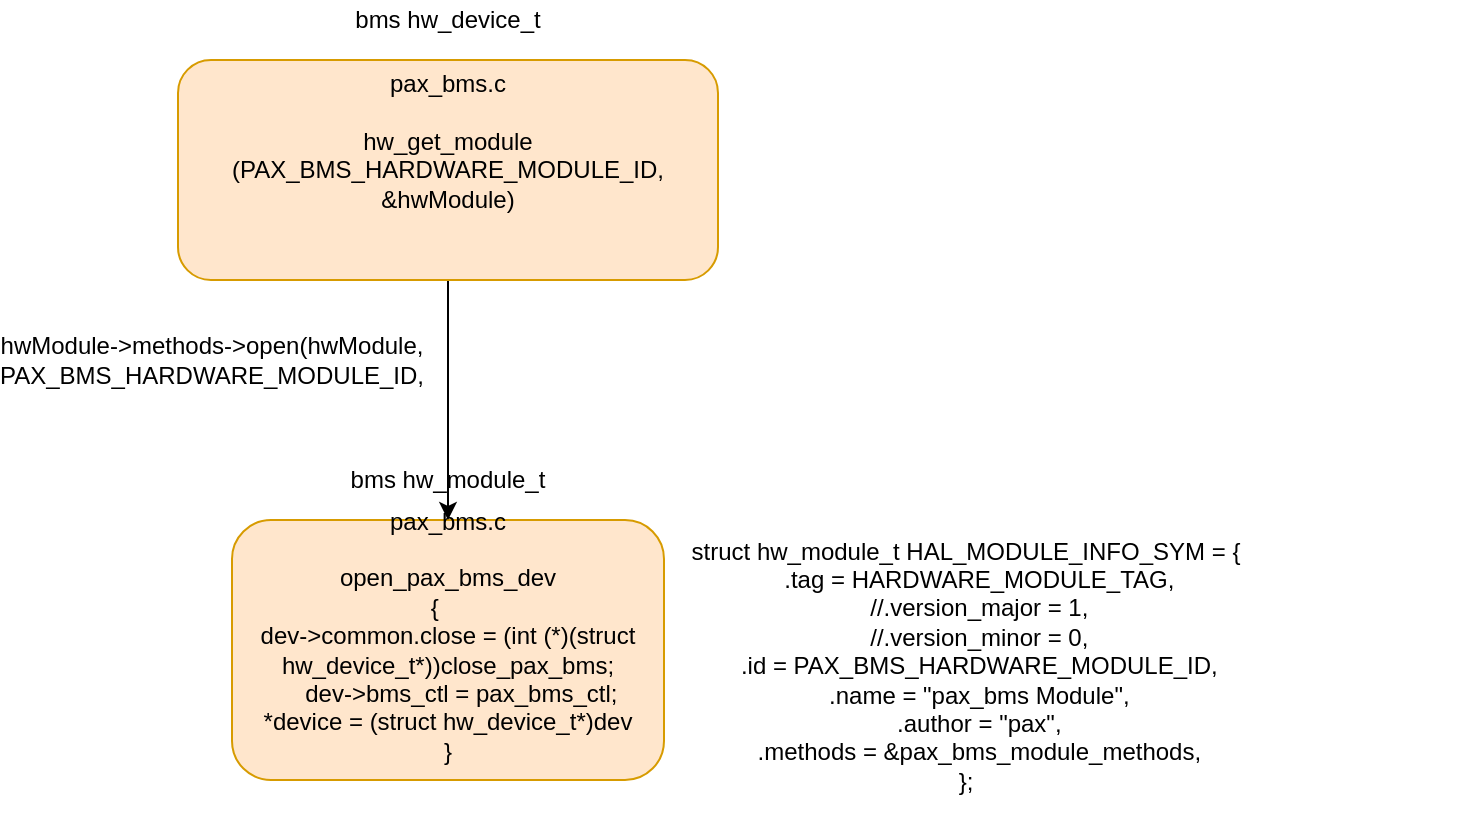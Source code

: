 <mxfile version="13.6.2" type="device"><diagram id="xy6xEl7s5kAQzCAY3_Ka" name="Page-1"><mxGraphModel dx="1086" dy="806" grid="1" gridSize="10" guides="1" tooltips="1" connect="1" arrows="1" fold="1" page="1" pageScale="1" pageWidth="827" pageHeight="1169" math="0" shadow="0"><root><mxCell id="0"/><mxCell id="1" parent="0"/><mxCell id="WO4__tlDANLRMYXSBQdF-1" value="pax_bms.c&lt;br&gt;&lt;br&gt;&lt;div&gt;open_pax_bms_dev&lt;/div&gt;&lt;div&gt;{&lt;span&gt;&amp;nbsp; &amp;nbsp;&amp;nbsp;&lt;/span&gt;&lt;/div&gt;&lt;div&gt;&lt;span&gt;dev-&amp;gt;common.close = (int (*)(struct hw_device_t*))close_pax_bms;&lt;/span&gt;&lt;/div&gt;&lt;div&gt;&amp;nbsp; &amp;nbsp; dev-&amp;gt;bms_ctl = pax_bms_ctl;&lt;/div&gt;&lt;div&gt;*device = (struct hw_device_t*)dev&lt;br&gt;&lt;/div&gt;&lt;div&gt;}&lt;/div&gt;&lt;div&gt;&lt;br&gt;&lt;/div&gt;" style="rounded=1;whiteSpace=wrap;html=1;fillColor=#ffe6cc;strokeColor=#d79b00;" vertex="1" parent="1"><mxGeometry x="330" y="420" width="216" height="130" as="geometry"/></mxCell><mxCell id="WO4__tlDANLRMYXSBQdF-2" value="bms hw_module_t" style="text;html=1;strokeColor=none;fillColor=none;align=center;verticalAlign=middle;whiteSpace=wrap;rounded=0;" vertex="1" parent="1"><mxGeometry x="379" y="390" width="118" height="20" as="geometry"/></mxCell><mxCell id="WO4__tlDANLRMYXSBQdF-5" style="edgeStyle=orthogonalEdgeStyle;rounded=0;orthogonalLoop=1;jettySize=auto;html=1;exitX=0.5;exitY=1;exitDx=0;exitDy=0;entryX=0.5;entryY=0;entryDx=0;entryDy=0;" edge="1" parent="1" source="WO4__tlDANLRMYXSBQdF-3" target="WO4__tlDANLRMYXSBQdF-1"><mxGeometry relative="1" as="geometry"/></mxCell><mxCell id="WO4__tlDANLRMYXSBQdF-3" value="pax_bms.c&lt;br&gt;&lt;br&gt;hw_get_module (PAX_BMS_HARDWARE_MODULE_ID, &amp;amp;hwModule)&lt;br&gt;&lt;div&gt;&lt;br&gt;&lt;/div&gt;&lt;div&gt;&lt;br&gt;&lt;/div&gt;" style="rounded=1;whiteSpace=wrap;html=1;fillColor=#ffe6cc;strokeColor=#d79b00;" vertex="1" parent="1"><mxGeometry x="303" y="190" width="270" height="110" as="geometry"/></mxCell><mxCell id="WO4__tlDANLRMYXSBQdF-4" value="bms hw_device_t" style="text;html=1;strokeColor=none;fillColor=none;align=center;verticalAlign=middle;whiteSpace=wrap;rounded=0;" vertex="1" parent="1"><mxGeometry x="379" y="160" width="118" height="20" as="geometry"/></mxCell><mxCell id="WO4__tlDANLRMYXSBQdF-7" value="&lt;div&gt;struct hw_module_t HAL_MODULE_INFO_SYM = {&lt;/div&gt;&lt;div&gt;&amp;nbsp; &amp;nbsp; .tag = HARDWARE_MODULE_TAG,&lt;/div&gt;&lt;div&gt;&amp;nbsp; &amp;nbsp; //.version_major = 1,&lt;/div&gt;&lt;div&gt;&amp;nbsp; &amp;nbsp; //.version_minor = 0,&lt;/div&gt;&lt;div&gt;&amp;nbsp; &amp;nbsp; .id = PAX_BMS_HARDWARE_MODULE_ID,&lt;/div&gt;&lt;div&gt;&amp;nbsp; &amp;nbsp; .name = &quot;pax_bms Module&quot;,&lt;/div&gt;&lt;div&gt;&amp;nbsp; &amp;nbsp; .author = &quot;pax&quot;,&lt;/div&gt;&lt;div&gt;&amp;nbsp; &amp;nbsp; .methods = &amp;amp;pax_bms_module_methods,&lt;/div&gt;&lt;div&gt;};&lt;/div&gt;&lt;div&gt;&lt;br&gt;&lt;/div&gt;" style="text;html=1;strokeColor=none;fillColor=none;align=center;verticalAlign=middle;whiteSpace=wrap;rounded=0;" vertex="1" parent="1"><mxGeometry x="450" y="490" width="494" height="20" as="geometry"/></mxCell><mxCell id="WO4__tlDANLRMYXSBQdF-8" value="hwModule-&amp;gt;methods-&amp;gt;open(hwModule, PAX_BMS_HARDWARE_MODULE_ID," style="text;html=1;strokeColor=none;fillColor=none;align=center;verticalAlign=middle;whiteSpace=wrap;rounded=0;" vertex="1" parent="1"><mxGeometry x="300" y="330" width="40" height="20" as="geometry"/></mxCell></root></mxGraphModel></diagram></mxfile>
